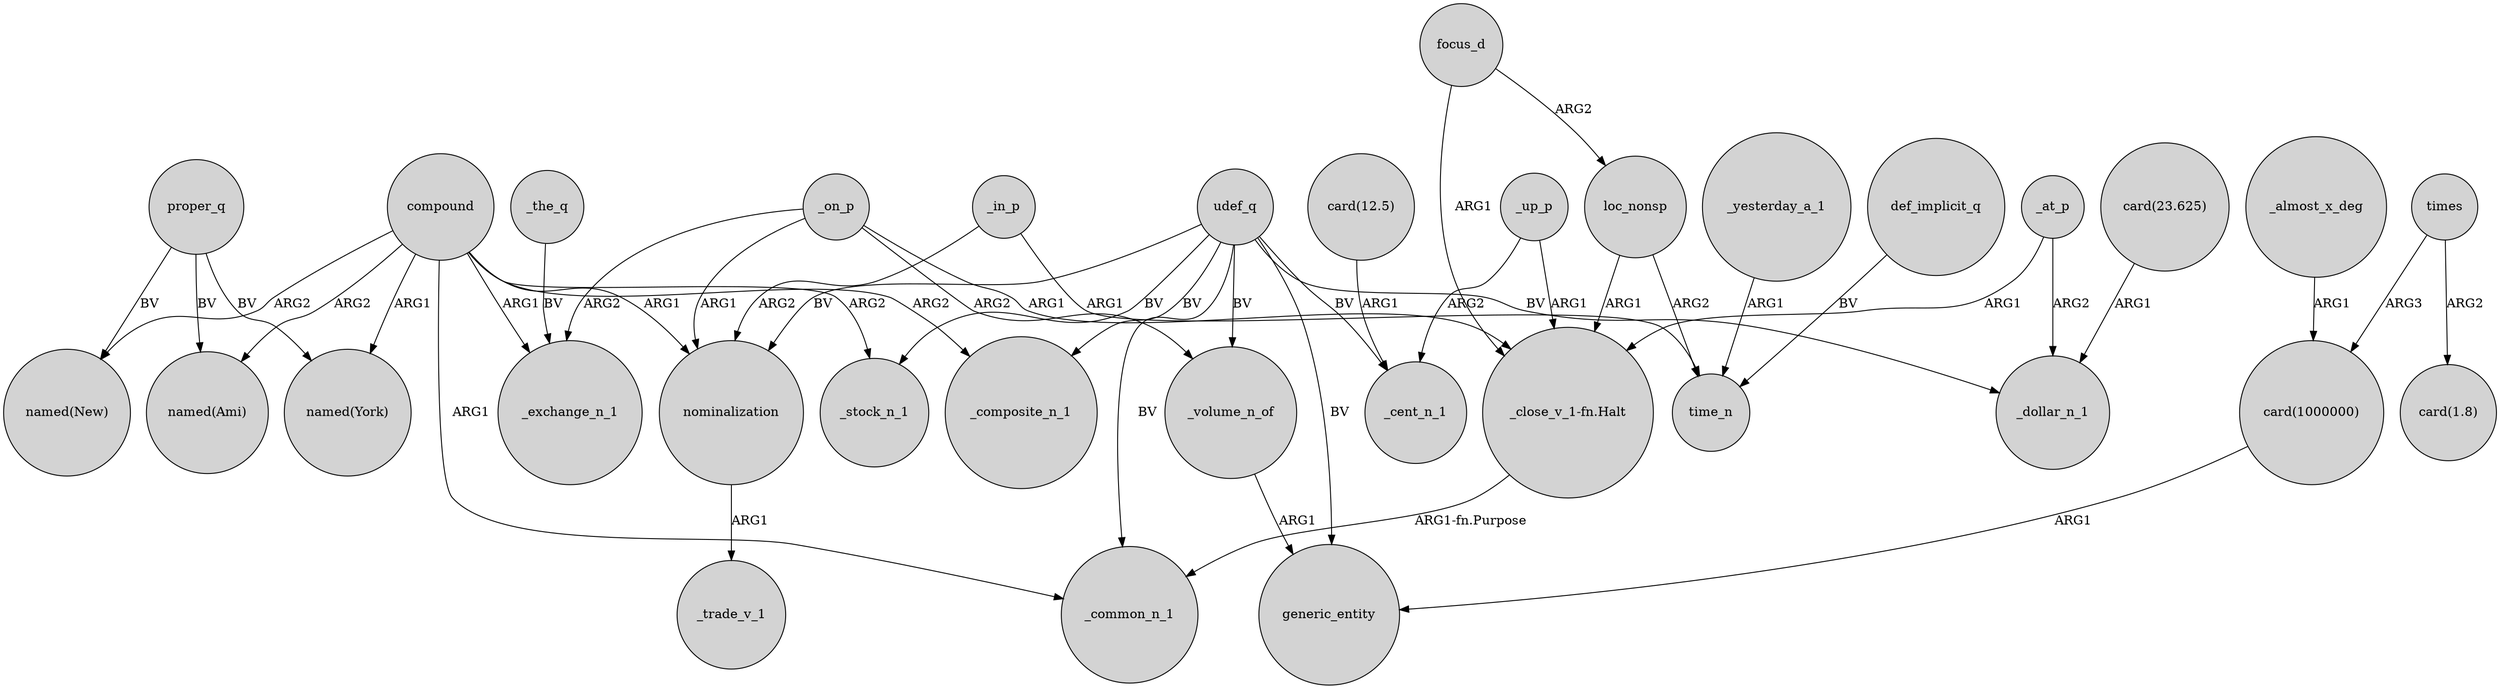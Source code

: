 digraph {
	node [shape=circle style=filled]
	_on_p -> nominalization [label=ARG1]
	focus_d -> "_close_v_1-fn.Halt" [label=ARG1]
	compound -> "named(New)" [label=ARG2]
	proper_q -> "named(New)" [label=BV]
	_on_p -> "_close_v_1-fn.Halt" [label=ARG1]
	udef_q -> nominalization [label=BV]
	compound -> _common_n_1 [label=ARG1]
	times -> "card(1000000)" [label=ARG3]
	compound -> "named(Ami)" [label=ARG2]
	_yesterday_a_1 -> time_n [label=ARG1]
	loc_nonsp -> "_close_v_1-fn.Halt" [label=ARG1]
	focus_d -> loc_nonsp [label=ARG2]
	_on_p -> _exchange_n_1 [label=ARG2]
	udef_q -> _common_n_1 [label=BV]
	udef_q -> _volume_n_of [label=BV]
	udef_q -> generic_entity [label=BV]
	udef_q -> _cent_n_1 [label=BV]
	compound -> _exchange_n_1 [label=ARG1]
	_up_p -> _cent_n_1 [label=ARG2]
	proper_q -> "named(York)" [label=BV]
	compound -> nominalization [label=ARG1]
	"card(12.5)" -> _cent_n_1 [label=ARG1]
	_up_p -> "_close_v_1-fn.Halt" [label=ARG1]
	"card(1000000)" -> generic_entity [label=ARG1]
	udef_q -> _stock_n_1 [label=BV]
	_at_p -> _dollar_n_1 [label=ARG2]
	_in_p -> time_n [label=ARG1]
	_volume_n_of -> generic_entity [label=ARG1]
	_at_p -> "_close_v_1-fn.Halt" [label=ARG1]
	compound -> _stock_n_1 [label=ARG2]
	udef_q -> _dollar_n_1 [label=BV]
	_almost_x_deg -> "card(1000000)" [label=ARG1]
	_on_p -> _volume_n_of [label=ARG2]
	times -> "card(1.8)" [label=ARG2]
	udef_q -> _composite_n_1 [label=BV]
	loc_nonsp -> time_n [label=ARG2]
	compound -> "named(York)" [label=ARG1]
	_the_q -> _exchange_n_1 [label=BV]
	proper_q -> "named(Ami)" [label=BV]
	def_implicit_q -> time_n [label=BV]
	_in_p -> nominalization [label=ARG2]
	compound -> _composite_n_1 [label=ARG2]
	"card(23.625)" -> _dollar_n_1 [label=ARG1]
	"_close_v_1-fn.Halt" -> _common_n_1 [label="ARG1-fn.Purpose"]
	nominalization -> _trade_v_1 [label=ARG1]
}
